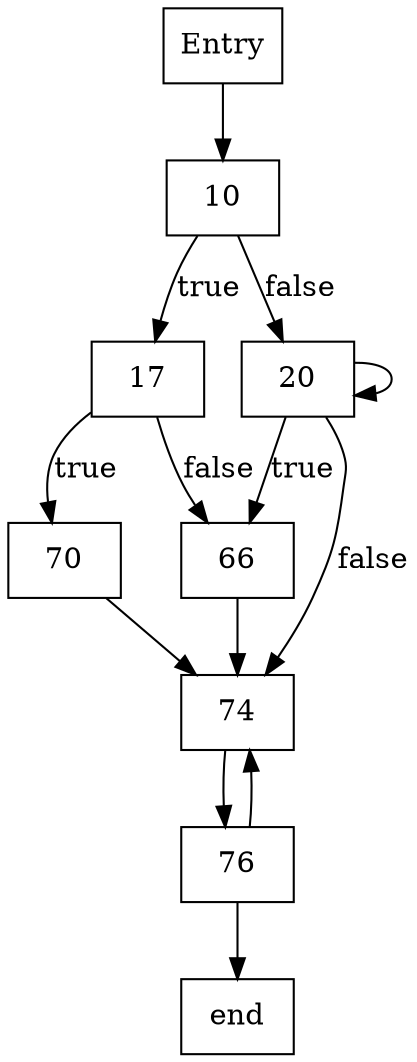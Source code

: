 digraph CFG {
    // Nodes
    node [shape=box];
    entry [label="Entry"];
    block1 [label="10"];
    block2 [label="17"];
    block3 [label="20"];
    block4 [label="66"];
    block5 [label="70"];
    block6 [label="74"];
    block7 [label="76"];
    block8 [label="end"];

    // Edges
    entry -> block1;
    block1 -> block2 [label="true"];
    block1 -> block3 [label="false"];
    block2 -> block5 [label="true"];
    block2 -> block4 [label="false"];
    block3 -> block3; // Loop back to block 20
    block3 -> block4 [label="true"];
    block3 -> block6 [label="false"];
    block4 -> block6;
    block5 -> block6;
    block6 -> block7;
    block7 -> block6;
    block7 -> block8;
}